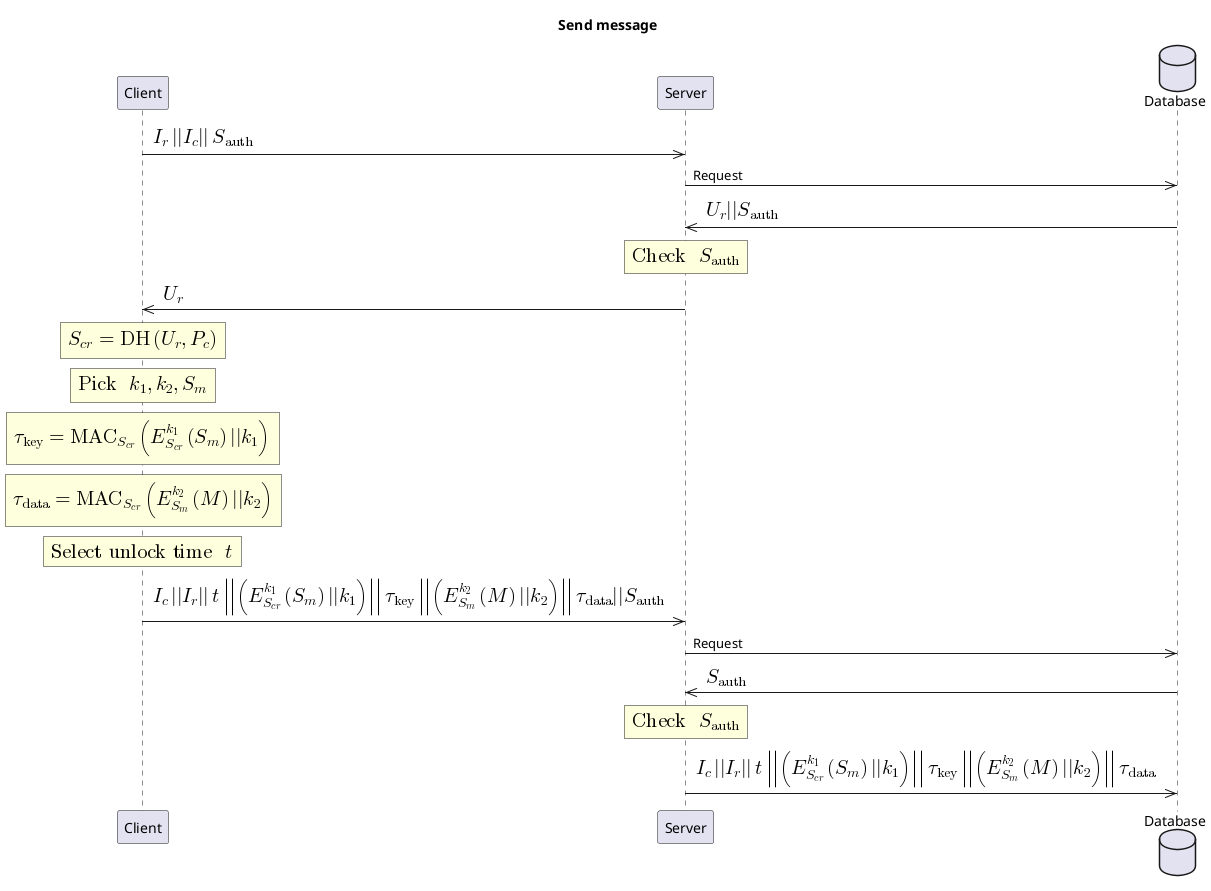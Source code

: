 @startuml
title Send message
participant Client
participant Server
database Database

Client ->> Server: <math>I_r || I_c || S_{"auth"}</math>
Server ->> Database: Request
Database ->> Server: <math>U_r || S_"auth"</math>


rnote over Server
  <math>"Check " S_"auth"</math>
end rnote

Server ->> Client: <math>U_r</math>

rnote over Client
  <math>S_{cr} = "DH"(U_r, P_c)</math>
end rnote

rnote over Client
  <math>"Pick "k_1, k_2, S_m</math>
end rnote

rnote over Client
  <math>\tau_{"key"} = "MAC"_{S_{cr}}(E_{S_{cr}}^{k_1}(S_m) || k_1)</math>
end rnote

rnote over Client
  <math>\tau_{"data"} = "MAC"_{S_{cr}}(E_{S_m}^{k_2}(M) || k_2)</math>
end rnote

rnote over Client
<math>"Select unlock time " t</math>
end rnote



Client ->> Server: <math>I_c || I_r || t || (E_{S_{cr}}^{k_1}(S_m) || k_1) || \tau_"key" || (E_{S_m}^{k_2}(M) || k_2) || \tau_"data" || S_"auth"</math>

Server ->> Database: Request
Database ->> Server: <math>S_"auth"</math>


rnote over Server
  <math>"Check " S_"auth"</math>
end rnote


Server ->> Database: <math>I_c || I_r || t || (E_{S_{cr}}^{k_1}(S_m) || k_1) || \tau_"key" || (E_{S_m}^{k_2}(M) || k_2) || \tau_"data"</math>
@enduml